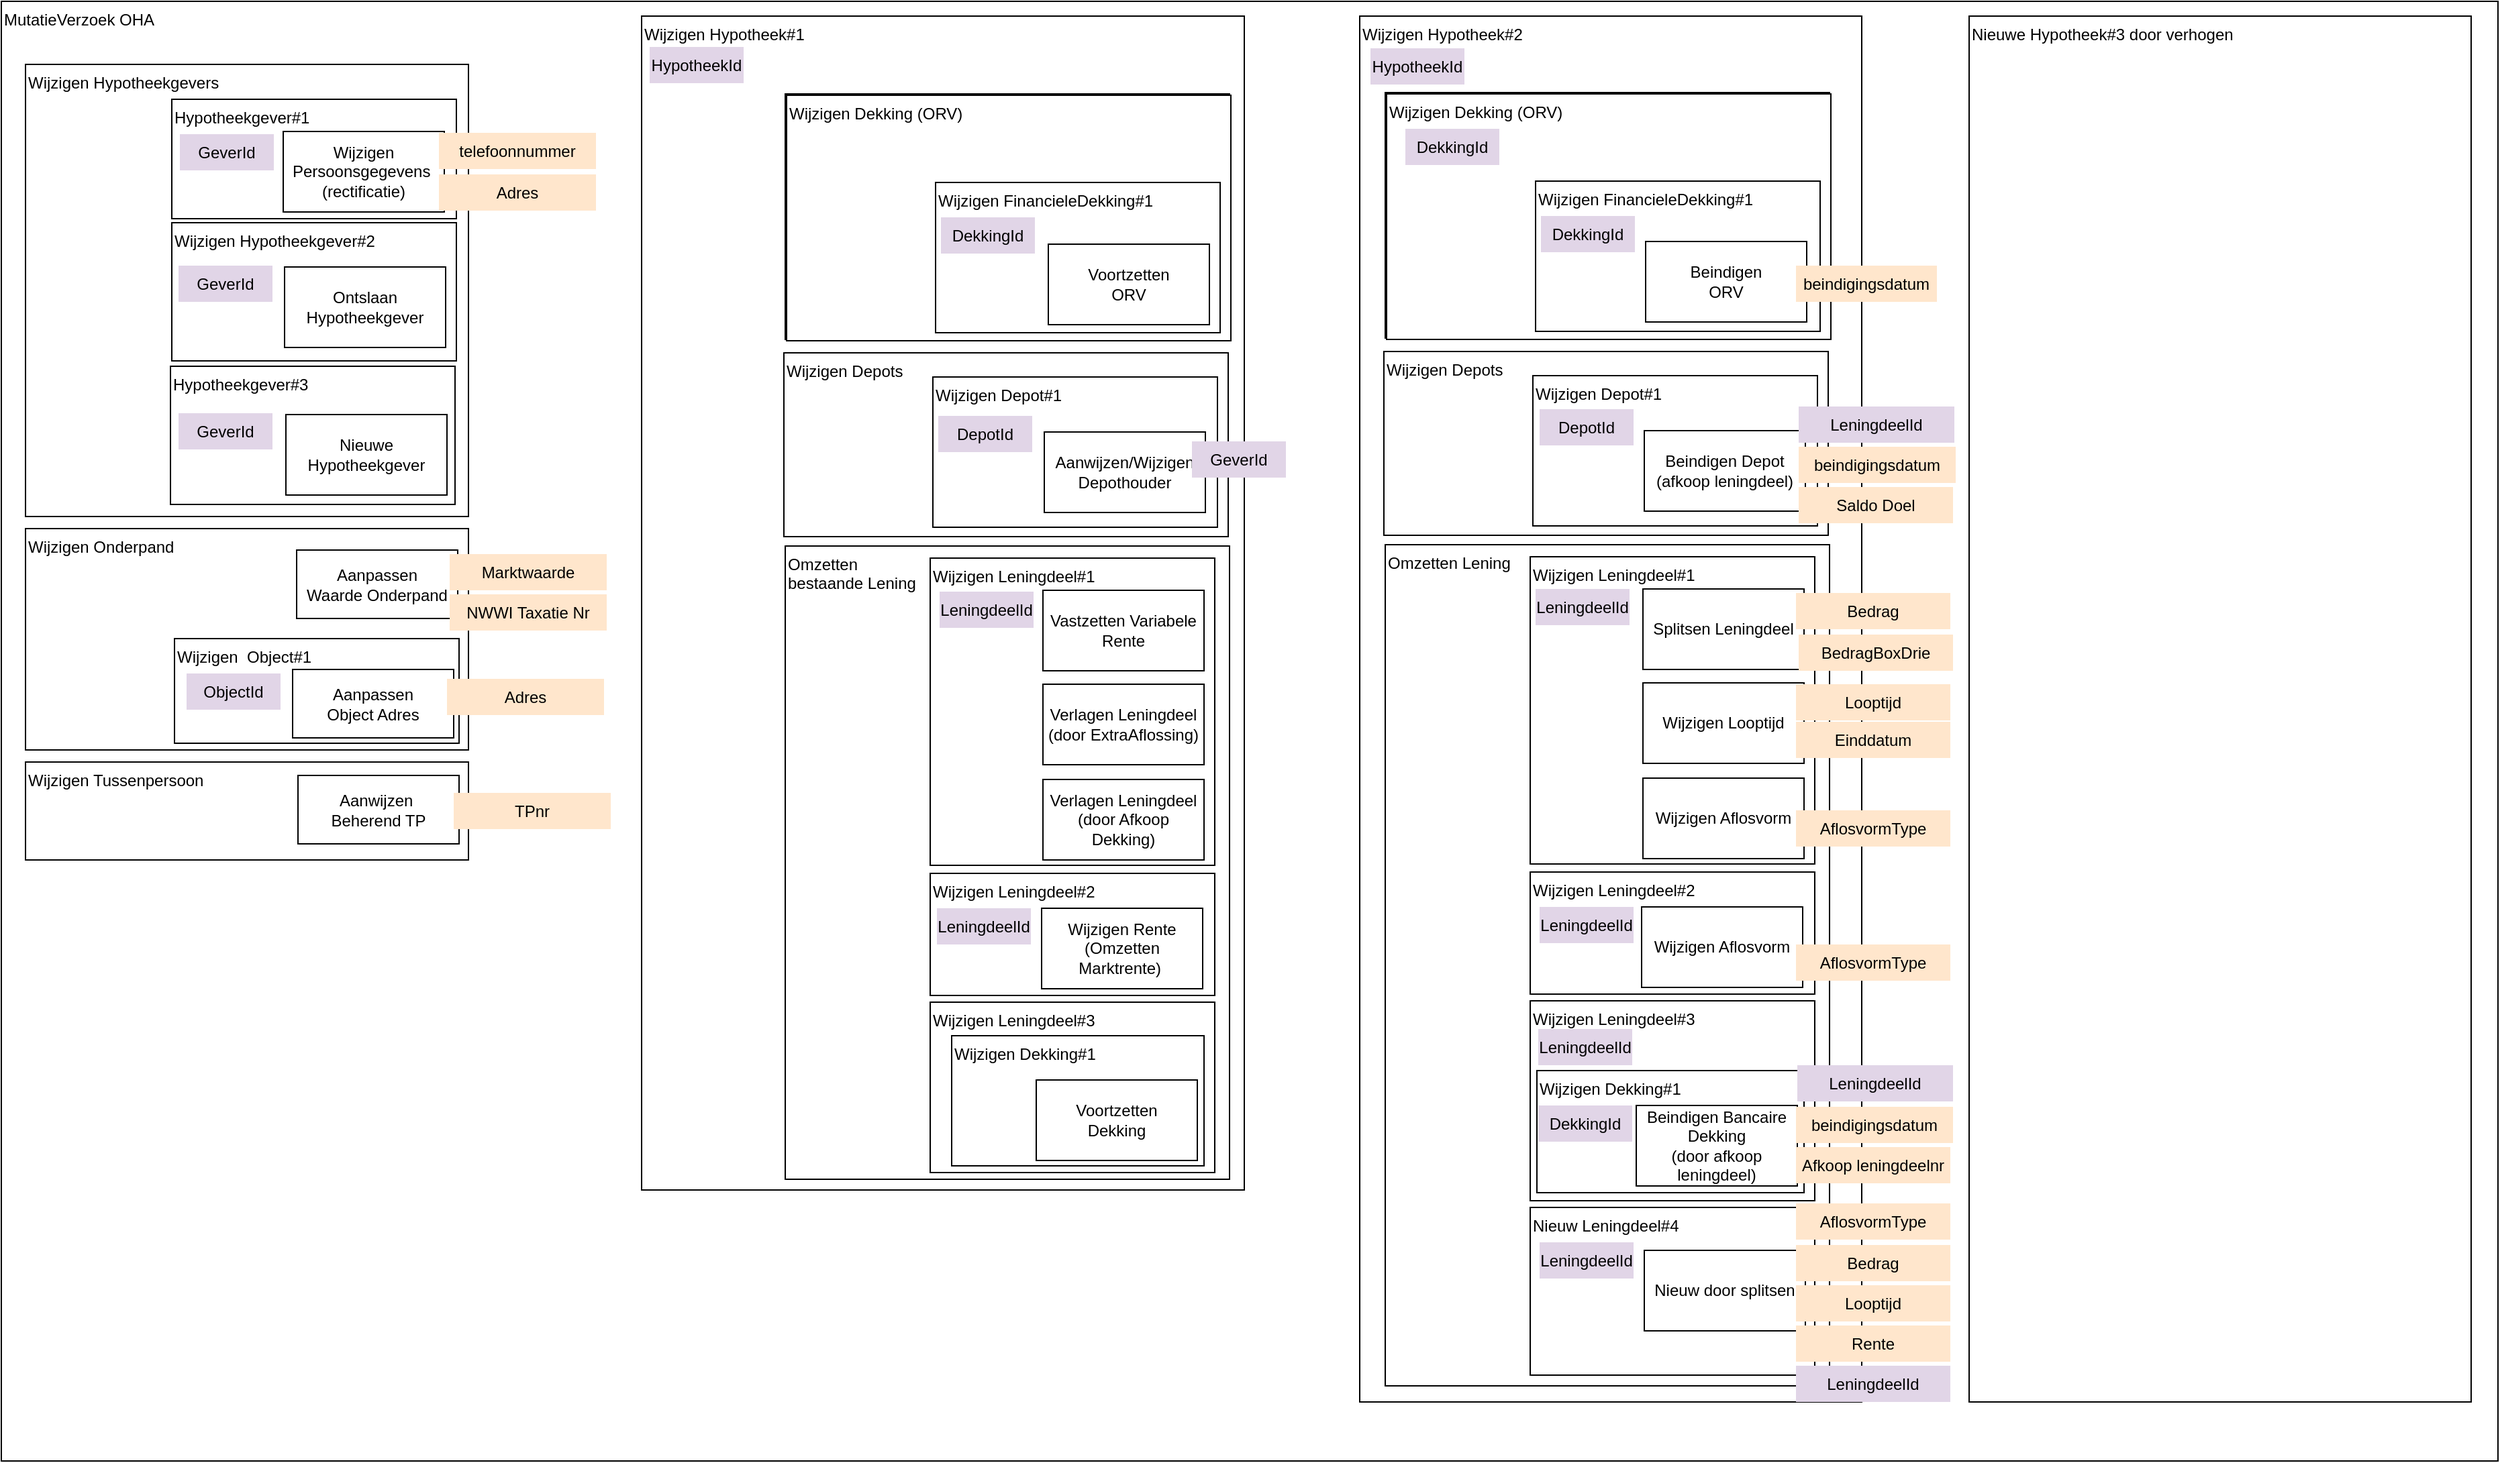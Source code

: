 <mxfile version="13.0.8" type="github">
  <diagram id="OkuMJF9a-q8lBB3-wfrb" name="Page-1">
    <mxGraphModel dx="2893" dy="848" grid="1" gridSize="1" guides="1" tooltips="1" connect="1" arrows="1" fold="1" page="1" pageScale="1" pageWidth="827" pageHeight="1169" math="0" shadow="0">
      <root>
        <mxCell id="0" />
        <mxCell id="1" parent="0" />
        <mxCell id="KkUKfHodeVphHft2NAD2-1" value="MutatieVerzoek OHA" style="rounded=0;whiteSpace=wrap;html=1;align=left;verticalAlign=top;" parent="1" vertex="1">
          <mxGeometry x="-804" y="14" width="1860" height="1088" as="geometry" />
        </mxCell>
        <mxCell id="KkUKfHodeVphHft2NAD2-10" value="Wijzigen Hypotheek#2" style="rounded=0;whiteSpace=wrap;html=1;align=left;verticalAlign=top;" parent="1" vertex="1">
          <mxGeometry x="208" y="25" width="374" height="1033" as="geometry" />
        </mxCell>
        <mxCell id="KkUKfHodeVphHft2NAD2-3" value="Omzetten Lening" style="rounded=0;whiteSpace=wrap;html=1;verticalAlign=top;align=left;" parent="1" vertex="1">
          <mxGeometry x="227" y="419" width="331" height="627" as="geometry" />
        </mxCell>
        <mxCell id="KkUKfHodeVphHft2NAD2-6" value="Wijzigen Hypotheekgevers" style="rounded=0;whiteSpace=wrap;html=1;verticalAlign=top;align=left;" parent="1" vertex="1">
          <mxGeometry x="-786" y="61" width="330" height="337" as="geometry" />
        </mxCell>
        <mxCell id="KkUKfHodeVphHft2NAD2-7" value="Wijzigen Leningdeel#1" style="rounded=0;whiteSpace=wrap;html=1;verticalAlign=top;align=left;" parent="1" vertex="1">
          <mxGeometry x="335" y="428" width="212" height="229" as="geometry" />
        </mxCell>
        <mxCell id="KkUKfHodeVphHft2NAD2-2" value="Wijzigen Aflosvorm" style="rounded=0;whiteSpace=wrap;html=1;" parent="1" vertex="1">
          <mxGeometry x="419" y="593" width="120" height="60" as="geometry" />
        </mxCell>
        <mxCell id="KkUKfHodeVphHft2NAD2-4" value="Splitsen Leningdeel" style="rounded=0;whiteSpace=wrap;html=1;" parent="1" vertex="1">
          <mxGeometry x="419" y="452" width="120" height="60" as="geometry" />
        </mxCell>
        <mxCell id="KkUKfHodeVphHft2NAD2-5" value="Wijzigen Looptijd" style="rounded=0;whiteSpace=wrap;html=1;" parent="1" vertex="1">
          <mxGeometry x="419" y="522" width="120" height="60" as="geometry" />
        </mxCell>
        <mxCell id="KkUKfHodeVphHft2NAD2-8" value="Wijzigen Leningdeel#2" style="rounded=0;whiteSpace=wrap;html=1;verticalAlign=top;align=left;" parent="1" vertex="1">
          <mxGeometry x="335" y="663" width="212" height="91" as="geometry" />
        </mxCell>
        <mxCell id="KkUKfHodeVphHft2NAD2-9" value="Wijzigen Aflosvorm" style="rounded=0;whiteSpace=wrap;html=1;" parent="1" vertex="1">
          <mxGeometry x="418" y="689" width="120" height="60" as="geometry" />
        </mxCell>
        <mxCell id="KkUKfHodeVphHft2NAD2-11" value="Wijzigen Hypotheekgever#2" style="rounded=0;whiteSpace=wrap;html=1;verticalAlign=top;align=left;" parent="1" vertex="1">
          <mxGeometry x="-677" y="179" width="212" height="103" as="geometry" />
        </mxCell>
        <mxCell id="KkUKfHodeVphHft2NAD2-12" value="Ontslaan Hypotheekgever" style="rounded=0;whiteSpace=wrap;html=1;" parent="1" vertex="1">
          <mxGeometry x="-593" y="212" width="120" height="60" as="geometry" />
        </mxCell>
        <mxCell id="KkUKfHodeVphHft2NAD2-13" value="Hypotheekgever#1" style="rounded=0;whiteSpace=wrap;html=1;verticalAlign=top;align=left;" parent="1" vertex="1">
          <mxGeometry x="-677" y="87" width="212" height="89" as="geometry" />
        </mxCell>
        <mxCell id="KkUKfHodeVphHft2NAD2-14" value="Wijzigen Onderpand" style="rounded=0;whiteSpace=wrap;html=1;verticalAlign=top;align=left;" parent="1" vertex="1">
          <mxGeometry x="-786" y="407" width="330" height="165" as="geometry" />
        </mxCell>
        <mxCell id="KkUKfHodeVphHft2NAD2-15" value="Wijzigen&amp;nbsp; Object#1" style="rounded=0;whiteSpace=wrap;html=1;verticalAlign=top;align=left;" parent="1" vertex="1">
          <mxGeometry x="-675" y="489" width="212" height="78" as="geometry" />
        </mxCell>
        <mxCell id="KkUKfHodeVphHft2NAD2-16" value="Aanpassen&lt;br&gt;Object Adres" style="rounded=0;whiteSpace=wrap;html=1;" parent="1" vertex="1">
          <mxGeometry x="-587" y="512" width="120" height="51" as="geometry" />
        </mxCell>
        <mxCell id="9k2q3XVofTL7r0aBSs2--1" value="Wijzigen Persoonsgegevens&amp;nbsp;&lt;br&gt;(rectificatie)" style="rounded=0;whiteSpace=wrap;html=1;" vertex="1" parent="1">
          <mxGeometry x="-594" y="111" width="120" height="60" as="geometry" />
        </mxCell>
        <mxCell id="9k2q3XVofTL7r0aBSs2--2" value="Wijzigen Hypotheek#1" style="rounded=0;whiteSpace=wrap;html=1;align=left;verticalAlign=top;" vertex="1" parent="1">
          <mxGeometry x="-327" y="25" width="449" height="875" as="geometry" />
        </mxCell>
        <mxCell id="9k2q3XVofTL7r0aBSs2--3" value="Wijzigen Depots" style="rounded=0;whiteSpace=wrap;html=1;verticalAlign=top;align=left;" vertex="1" parent="1">
          <mxGeometry x="226" y="275" width="331" height="137" as="geometry" />
        </mxCell>
        <mxCell id="9k2q3XVofTL7r0aBSs2--4" value="Wijzigen Dekking (ORV)" style="rounded=0;whiteSpace=wrap;html=1;verticalAlign=top;align=left;" vertex="1" parent="1">
          <mxGeometry x="227" y="82" width="331" height="183" as="geometry" />
        </mxCell>
        <mxCell id="9k2q3XVofTL7r0aBSs2--5" value="Wijzigen Depot#1" style="rounded=0;whiteSpace=wrap;html=1;verticalAlign=top;align=left;" vertex="1" parent="1">
          <mxGeometry x="337" y="293" width="212" height="112" as="geometry" />
        </mxCell>
        <mxCell id="9k2q3XVofTL7r0aBSs2--6" value="Beindigen Depot&lt;br&gt;(afkoop leningdeel)" style="rounded=0;whiteSpace=wrap;html=1;" vertex="1" parent="1">
          <mxGeometry x="420" y="334" width="120" height="60" as="geometry" />
        </mxCell>
        <mxCell id="9k2q3XVofTL7r0aBSs2--7" value="Wijzigen FinancieleDekking#1" style="rounded=0;whiteSpace=wrap;html=1;verticalAlign=top;align=left;" vertex="1" parent="1">
          <mxGeometry x="338" y="147" width="212" height="112" as="geometry" />
        </mxCell>
        <mxCell id="9k2q3XVofTL7r0aBSs2--8" value="Voortzetten Dekking" style="rounded=0;whiteSpace=wrap;html=1;" vertex="1" parent="1">
          <mxGeometry x="421" y="193" width="120" height="60" as="geometry" />
        </mxCell>
        <mxCell id="9k2q3XVofTL7r0aBSs2--9" value="Wijzigen Leningdeel#3" style="rounded=0;whiteSpace=wrap;html=1;verticalAlign=top;align=left;" vertex="1" parent="1">
          <mxGeometry x="335" y="759" width="212" height="149" as="geometry" />
        </mxCell>
        <mxCell id="9k2q3XVofTL7r0aBSs2--10" value="Wijzigen Dekking#1" style="rounded=0;whiteSpace=wrap;html=1;verticalAlign=top;align=left;" vertex="1" parent="1">
          <mxGeometry x="340" y="811" width="199" height="91" as="geometry" />
        </mxCell>
        <mxCell id="9k2q3XVofTL7r0aBSs2--11" value="Beindigen Bancaire&lt;br&gt;Dekking&lt;br&gt;(door afkoop leningdeel)" style="rounded=0;whiteSpace=wrap;html=1;" vertex="1" parent="1">
          <mxGeometry x="414" y="837" width="120" height="60" as="geometry" />
        </mxCell>
        <mxCell id="9k2q3XVofTL7r0aBSs2--12" value="Wijzigen Tussenpersoon" style="rounded=0;whiteSpace=wrap;html=1;verticalAlign=top;align=left;" vertex="1" parent="1">
          <mxGeometry x="-786" y="581" width="330" height="73" as="geometry" />
        </mxCell>
        <mxCell id="9k2q3XVofTL7r0aBSs2--14" value="Aanwijzen&amp;nbsp;&lt;br&gt;Beherend TP" style="rounded=0;whiteSpace=wrap;html=1;" vertex="1" parent="1">
          <mxGeometry x="-583" y="591" width="120" height="51" as="geometry" />
        </mxCell>
        <mxCell id="9k2q3XVofTL7r0aBSs2--15" value="Aanpassen&lt;br&gt;Waarde Onderpand" style="rounded=0;whiteSpace=wrap;html=1;" vertex="1" parent="1">
          <mxGeometry x="-584" y="423" width="120" height="51" as="geometry" />
        </mxCell>
        <mxCell id="9k2q3XVofTL7r0aBSs2--16" value="Hypotheekgever#3" style="rounded=0;whiteSpace=wrap;html=1;verticalAlign=top;align=left;" vertex="1" parent="1">
          <mxGeometry x="-678" y="286" width="212" height="103" as="geometry" />
        </mxCell>
        <mxCell id="9k2q3XVofTL7r0aBSs2--17" value="Nieuwe Hypotheekgever" style="rounded=0;whiteSpace=wrap;html=1;" vertex="1" parent="1">
          <mxGeometry x="-592" y="322" width="120" height="60" as="geometry" />
        </mxCell>
        <mxCell id="9k2q3XVofTL7r0aBSs2--18" value="Wijzigen Dekking (ORV)" style="rounded=0;whiteSpace=wrap;html=1;verticalAlign=top;align=left;" vertex="1" parent="1">
          <mxGeometry x="228" y="83" width="331" height="183" as="geometry" />
        </mxCell>
        <mxCell id="9k2q3XVofTL7r0aBSs2--19" value="Wijzigen FinancieleDekking#1" style="rounded=0;whiteSpace=wrap;html=1;verticalAlign=top;align=left;" vertex="1" parent="1">
          <mxGeometry x="339" y="148" width="212" height="112" as="geometry" />
        </mxCell>
        <mxCell id="9k2q3XVofTL7r0aBSs2--20" value="Omzetten &lt;br&gt;bestaande Lening" style="rounded=0;whiteSpace=wrap;html=1;verticalAlign=top;align=left;" vertex="1" parent="1">
          <mxGeometry x="-220" y="420" width="331" height="472" as="geometry" />
        </mxCell>
        <mxCell id="9k2q3XVofTL7r0aBSs2--21" value="Wijzigen Leningdeel#1" style="rounded=0;whiteSpace=wrap;html=1;verticalAlign=top;align=left;" vertex="1" parent="1">
          <mxGeometry x="-112" y="429" width="212" height="229" as="geometry" />
        </mxCell>
        <mxCell id="9k2q3XVofTL7r0aBSs2--22" value="Verlagen Leningdeel&lt;br&gt;(door Afkoop Dekking)" style="rounded=0;whiteSpace=wrap;html=1;" vertex="1" parent="1">
          <mxGeometry x="-28" y="594" width="120" height="60" as="geometry" />
        </mxCell>
        <mxCell id="9k2q3XVofTL7r0aBSs2--23" value="Vastzetten Variabele Rente" style="rounded=0;whiteSpace=wrap;html=1;" vertex="1" parent="1">
          <mxGeometry x="-28" y="453" width="120" height="60" as="geometry" />
        </mxCell>
        <mxCell id="9k2q3XVofTL7r0aBSs2--24" value="Verlagen Leningdeel&lt;br&gt;(door ExtraAflossing)" style="rounded=0;whiteSpace=wrap;html=1;" vertex="1" parent="1">
          <mxGeometry x="-28" y="523" width="120" height="60" as="geometry" />
        </mxCell>
        <mxCell id="9k2q3XVofTL7r0aBSs2--25" value="Wijzigen Leningdeel#2" style="rounded=0;whiteSpace=wrap;html=1;verticalAlign=top;align=left;" vertex="1" parent="1">
          <mxGeometry x="-112" y="664" width="212" height="91" as="geometry" />
        </mxCell>
        <mxCell id="9k2q3XVofTL7r0aBSs2--26" value="&lt;span&gt;Wijzigen Rente&lt;br&gt;(Omzetten Marktrente)&amp;nbsp;&lt;/span&gt;" style="rounded=0;whiteSpace=wrap;html=1;" vertex="1" parent="1">
          <mxGeometry x="-29" y="690" width="120" height="60" as="geometry" />
        </mxCell>
        <mxCell id="9k2q3XVofTL7r0aBSs2--27" value="Wijzigen Depots" style="rounded=0;whiteSpace=wrap;html=1;verticalAlign=top;align=left;" vertex="1" parent="1">
          <mxGeometry x="-221" y="276" width="331" height="137" as="geometry" />
        </mxCell>
        <mxCell id="9k2q3XVofTL7r0aBSs2--28" value="Wijzigen Dekking (ORV)" style="rounded=0;whiteSpace=wrap;html=1;verticalAlign=top;align=left;" vertex="1" parent="1">
          <mxGeometry x="-220" y="83" width="331" height="183" as="geometry" />
        </mxCell>
        <mxCell id="9k2q3XVofTL7r0aBSs2--29" value="Wijzigen Depot#1" style="rounded=0;whiteSpace=wrap;html=1;verticalAlign=top;align=left;" vertex="1" parent="1">
          <mxGeometry x="-110" y="294" width="212" height="112" as="geometry" />
        </mxCell>
        <mxCell id="9k2q3XVofTL7r0aBSs2--30" value="Aanwijzen/Wijzigen Depothouder" style="rounded=0;whiteSpace=wrap;html=1;" vertex="1" parent="1">
          <mxGeometry x="-27" y="335" width="120" height="60" as="geometry" />
        </mxCell>
        <mxCell id="9k2q3XVofTL7r0aBSs2--31" value="Wijzigen FinancieleDekking#1" style="rounded=0;whiteSpace=wrap;html=1;verticalAlign=top;align=left;" vertex="1" parent="1">
          <mxGeometry x="-109" y="148" width="212" height="112" as="geometry" />
        </mxCell>
        <mxCell id="9k2q3XVofTL7r0aBSs2--32" value="Voortzetten Dekking" style="rounded=0;whiteSpace=wrap;html=1;" vertex="1" parent="1">
          <mxGeometry x="-26" y="194" width="120" height="60" as="geometry" />
        </mxCell>
        <mxCell id="9k2q3XVofTL7r0aBSs2--33" value="Wijzigen Leningdeel#3" style="rounded=0;whiteSpace=wrap;html=1;verticalAlign=top;align=left;" vertex="1" parent="1">
          <mxGeometry x="-112" y="760" width="212" height="127" as="geometry" />
        </mxCell>
        <mxCell id="9k2q3XVofTL7r0aBSs2--34" value="Wijzigen Dekking#1" style="rounded=0;whiteSpace=wrap;html=1;verticalAlign=top;align=left;" vertex="1" parent="1">
          <mxGeometry x="-96" y="785" width="188" height="97" as="geometry" />
        </mxCell>
        <mxCell id="9k2q3XVofTL7r0aBSs2--35" value="Voortzetten&lt;br&gt;Dekking" style="rounded=0;whiteSpace=wrap;html=1;" vertex="1" parent="1">
          <mxGeometry x="-33" y="818" width="120" height="60" as="geometry" />
        </mxCell>
        <mxCell id="9k2q3XVofTL7r0aBSs2--36" value="Wijzigen Dekking (ORV)" style="rounded=0;whiteSpace=wrap;html=1;verticalAlign=top;align=left;" vertex="1" parent="1">
          <mxGeometry x="-219" y="84" width="331" height="183" as="geometry" />
        </mxCell>
        <mxCell id="9k2q3XVofTL7r0aBSs2--37" value="Wijzigen FinancieleDekking#1" style="rounded=0;whiteSpace=wrap;html=1;verticalAlign=top;align=left;" vertex="1" parent="1">
          <mxGeometry x="-108" y="149" width="212" height="112" as="geometry" />
        </mxCell>
        <mxCell id="9k2q3XVofTL7r0aBSs2--38" value="Beindigen&lt;br&gt;ORV" style="rounded=0;whiteSpace=wrap;html=1;" vertex="1" parent="1">
          <mxGeometry x="421" y="193" width="120" height="60" as="geometry" />
        </mxCell>
        <mxCell id="9k2q3XVofTL7r0aBSs2--39" value="Voortzetten&lt;br&gt;ORV" style="rounded=0;whiteSpace=wrap;html=1;" vertex="1" parent="1">
          <mxGeometry x="-24" y="195" width="120" height="60" as="geometry" />
        </mxCell>
        <mxCell id="9k2q3XVofTL7r0aBSs2--40" value="beindigingsdatum" style="rounded=0;whiteSpace=wrap;html=1;fillColor=#ffe6cc;strokeColor=none;" vertex="1" parent="1">
          <mxGeometry x="533" y="211" width="105" height="27" as="geometry" />
        </mxCell>
        <mxCell id="9k2q3XVofTL7r0aBSs2--41" value="beindigingsdatum" style="rounded=0;whiteSpace=wrap;html=1;fillColor=#ffe6cc;strokeColor=none;" vertex="1" parent="1">
          <mxGeometry x="535" y="346" width="117" height="27" as="geometry" />
        </mxCell>
        <mxCell id="9k2q3XVofTL7r0aBSs2--42" value="Saldo Doel" style="rounded=0;whiteSpace=wrap;html=1;fillColor=#ffe6cc;strokeColor=none;" vertex="1" parent="1">
          <mxGeometry x="535" y="376" width="115" height="27" as="geometry" />
        </mxCell>
        <mxCell id="9k2q3XVofTL7r0aBSs2--43" value="Einddatum" style="rounded=0;whiteSpace=wrap;html=1;fillColor=#ffe6cc;strokeColor=none;" vertex="1" parent="1">
          <mxGeometry x="533" y="551" width="115" height="27" as="geometry" />
        </mxCell>
        <mxCell id="9k2q3XVofTL7r0aBSs2--44" value="Nieuw Leningdeel#4" style="rounded=0;whiteSpace=wrap;html=1;verticalAlign=top;align=left;" vertex="1" parent="1">
          <mxGeometry x="335" y="913" width="212" height="125" as="geometry" />
        </mxCell>
        <mxCell id="9k2q3XVofTL7r0aBSs2--45" value="AflosvormType" style="rounded=0;whiteSpace=wrap;html=1;fillColor=#ffe6cc;strokeColor=none;" vertex="1" parent="1">
          <mxGeometry x="533" y="617" width="115" height="27" as="geometry" />
        </mxCell>
        <mxCell id="9k2q3XVofTL7r0aBSs2--46" value="Nieuw door splitsen" style="rounded=0;whiteSpace=wrap;html=1;" vertex="1" parent="1">
          <mxGeometry x="420" y="945" width="120" height="60" as="geometry" />
        </mxCell>
        <mxCell id="9k2q3XVofTL7r0aBSs2--47" value="AflosvormType" style="rounded=0;whiteSpace=wrap;html=1;fillColor=#ffe6cc;strokeColor=none;" vertex="1" parent="1">
          <mxGeometry x="533" y="910" width="115" height="27" as="geometry" />
        </mxCell>
        <mxCell id="9k2q3XVofTL7r0aBSs2--48" value="Bedrag" style="rounded=0;whiteSpace=wrap;html=1;fillColor=#ffe6cc;strokeColor=none;" vertex="1" parent="1">
          <mxGeometry x="533" y="941" width="115" height="27" as="geometry" />
        </mxCell>
        <mxCell id="9k2q3XVofTL7r0aBSs2--49" value="Looptijd" style="rounded=0;whiteSpace=wrap;html=1;fillColor=#ffe6cc;strokeColor=none;" vertex="1" parent="1">
          <mxGeometry x="533" y="971" width="115" height="27" as="geometry" />
        </mxCell>
        <mxCell id="9k2q3XVofTL7r0aBSs2--50" value="Rente" style="rounded=0;whiteSpace=wrap;html=1;fillColor=#ffe6cc;strokeColor=none;" vertex="1" parent="1">
          <mxGeometry x="533" y="1001" width="115" height="27" as="geometry" />
        </mxCell>
        <mxCell id="9k2q3XVofTL7r0aBSs2--51" value="AflosvormType" style="rounded=0;whiteSpace=wrap;html=1;fillColor=#ffe6cc;strokeColor=none;" vertex="1" parent="1">
          <mxGeometry x="533" y="717" width="115" height="27" as="geometry" />
        </mxCell>
        <mxCell id="9k2q3XVofTL7r0aBSs2--52" value="beindigingsdatum" style="rounded=0;whiteSpace=wrap;html=1;fillColor=#ffe6cc;strokeColor=none;" vertex="1" parent="1">
          <mxGeometry x="533" y="838" width="117" height="27" as="geometry" />
        </mxCell>
        <mxCell id="9k2q3XVofTL7r0aBSs2--53" value="Afkoop leningdeelnr" style="rounded=0;whiteSpace=wrap;html=1;fillColor=#ffe6cc;strokeColor=none;" vertex="1" parent="1">
          <mxGeometry x="533" y="868" width="115" height="27" as="geometry" />
        </mxCell>
        <mxCell id="9k2q3XVofTL7r0aBSs2--54" value="LeningdeelId" style="rounded=0;whiteSpace=wrap;html=1;fillColor=#e1d5e7;strokeColor=none;" vertex="1" parent="1">
          <mxGeometry x="339" y="452" width="70" height="27" as="geometry" />
        </mxCell>
        <mxCell id="9k2q3XVofTL7r0aBSs2--55" value="DepotId" style="rounded=0;whiteSpace=wrap;html=1;fillColor=#e1d5e7;strokeColor=none;" vertex="1" parent="1">
          <mxGeometry x="342" y="318" width="70" height="27" as="geometry" />
        </mxCell>
        <mxCell id="9k2q3XVofTL7r0aBSs2--56" value="DekkingId" style="rounded=0;whiteSpace=wrap;html=1;fillColor=#e1d5e7;strokeColor=none;" vertex="1" parent="1">
          <mxGeometry x="341" y="837" width="70" height="27" as="geometry" />
        </mxCell>
        <mxCell id="9k2q3XVofTL7r0aBSs2--57" value="LeningdeelId" style="rounded=0;whiteSpace=wrap;html=1;fillColor=#e1d5e7;strokeColor=none;" vertex="1" parent="1">
          <mxGeometry x="342" y="689" width="70" height="27" as="geometry" />
        </mxCell>
        <mxCell id="9k2q3XVofTL7r0aBSs2--58" value="LeningdeelId" style="rounded=0;whiteSpace=wrap;html=1;fillColor=#e1d5e7;strokeColor=none;" vertex="1" parent="1">
          <mxGeometry x="341" y="780" width="70" height="27" as="geometry" />
        </mxCell>
        <mxCell id="9k2q3XVofTL7r0aBSs2--59" value="LeningdeelId" style="rounded=0;whiteSpace=wrap;html=1;fillColor=#e1d5e7;strokeColor=none;" vertex="1" parent="1">
          <mxGeometry x="342" y="939" width="70" height="27" as="geometry" />
        </mxCell>
        <mxCell id="9k2q3XVofTL7r0aBSs2--60" value="Looptijd" style="rounded=0;whiteSpace=wrap;html=1;fillColor=#ffe6cc;strokeColor=none;" vertex="1" parent="1">
          <mxGeometry x="533" y="523" width="115" height="27" as="geometry" />
        </mxCell>
        <mxCell id="9k2q3XVofTL7r0aBSs2--61" value="Bedrag" style="rounded=0;whiteSpace=wrap;html=1;fillColor=#ffe6cc;strokeColor=none;" vertex="1" parent="1">
          <mxGeometry x="533" y="455" width="115" height="27" as="geometry" />
        </mxCell>
        <mxCell id="9k2q3XVofTL7r0aBSs2--62" value="telefoonnummer" style="rounded=0;whiteSpace=wrap;html=1;fillColor=#ffe6cc;strokeColor=none;" vertex="1" parent="1">
          <mxGeometry x="-478" y="112" width="117" height="27" as="geometry" />
        </mxCell>
        <mxCell id="9k2q3XVofTL7r0aBSs2--63" value="Adres" style="rounded=0;whiteSpace=wrap;html=1;fillColor=#ffe6cc;strokeColor=none;" vertex="1" parent="1">
          <mxGeometry x="-478" y="143" width="117" height="27" as="geometry" />
        </mxCell>
        <mxCell id="9k2q3XVofTL7r0aBSs2--65" value="NWWI Taxatie Nr" style="rounded=0;whiteSpace=wrap;html=1;fillColor=#ffe6cc;strokeColor=none;" vertex="1" parent="1">
          <mxGeometry x="-470" y="456" width="117" height="27" as="geometry" />
        </mxCell>
        <mxCell id="9k2q3XVofTL7r0aBSs2--66" value="Marktwaarde" style="rounded=0;whiteSpace=wrap;html=1;fillColor=#ffe6cc;strokeColor=none;" vertex="1" parent="1">
          <mxGeometry x="-470" y="426" width="117" height="27" as="geometry" />
        </mxCell>
        <mxCell id="9k2q3XVofTL7r0aBSs2--67" value="DekkingId" style="rounded=0;whiteSpace=wrap;html=1;fillColor=#e1d5e7;strokeColor=none;" vertex="1" parent="1">
          <mxGeometry x="242" y="109" width="70" height="27" as="geometry" />
        </mxCell>
        <mxCell id="9k2q3XVofTL7r0aBSs2--68" value="HypotheekId" style="rounded=0;whiteSpace=wrap;html=1;fillColor=#e1d5e7;strokeColor=none;" vertex="1" parent="1">
          <mxGeometry x="216" y="49" width="70" height="27" as="geometry" />
        </mxCell>
        <mxCell id="9k2q3XVofTL7r0aBSs2--69" value="HypotheekId" style="rounded=0;whiteSpace=wrap;html=1;fillColor=#e1d5e7;strokeColor=none;" vertex="1" parent="1">
          <mxGeometry x="-321" y="48" width="70" height="27" as="geometry" />
        </mxCell>
        <mxCell id="9k2q3XVofTL7r0aBSs2--70" value="GeverId" style="rounded=0;whiteSpace=wrap;html=1;fillColor=#e1d5e7;strokeColor=none;" vertex="1" parent="1">
          <mxGeometry x="-671" y="113" width="70" height="27" as="geometry" />
        </mxCell>
        <mxCell id="9k2q3XVofTL7r0aBSs2--71" value="GeverId" style="rounded=0;whiteSpace=wrap;html=1;fillColor=#e1d5e7;strokeColor=none;" vertex="1" parent="1">
          <mxGeometry x="-672" y="211" width="70" height="27" as="geometry" />
        </mxCell>
        <mxCell id="9k2q3XVofTL7r0aBSs2--72" value="GeverId" style="rounded=0;whiteSpace=wrap;html=1;fillColor=#e1d5e7;strokeColor=none;" vertex="1" parent="1">
          <mxGeometry x="-672" y="321" width="70" height="27" as="geometry" />
        </mxCell>
        <mxCell id="9k2q3XVofTL7r0aBSs2--73" value="ObjectId" style="rounded=0;whiteSpace=wrap;html=1;fillColor=#e1d5e7;strokeColor=none;" vertex="1" parent="1">
          <mxGeometry x="-666" y="515" width="70" height="27" as="geometry" />
        </mxCell>
        <mxCell id="9k2q3XVofTL7r0aBSs2--74" value="Adres" style="rounded=0;whiteSpace=wrap;html=1;fillColor=#ffe6cc;strokeColor=none;" vertex="1" parent="1">
          <mxGeometry x="-472" y="519" width="117" height="27" as="geometry" />
        </mxCell>
        <mxCell id="9k2q3XVofTL7r0aBSs2--75" value="TPnr" style="rounded=0;whiteSpace=wrap;html=1;fillColor=#ffe6cc;strokeColor=none;" vertex="1" parent="1">
          <mxGeometry x="-467" y="604" width="117" height="27" as="geometry" />
        </mxCell>
        <mxCell id="9k2q3XVofTL7r0aBSs2--76" value="Nieuwe Hypotheek#3 door verhogen" style="rounded=0;whiteSpace=wrap;html=1;align=left;verticalAlign=top;" vertex="1" parent="1">
          <mxGeometry x="662" y="25" width="374" height="1033" as="geometry" />
        </mxCell>
        <mxCell id="9k2q3XVofTL7r0aBSs2--77" value="BedragBoxDrie" style="rounded=0;whiteSpace=wrap;html=1;fillColor=#ffe6cc;strokeColor=none;" vertex="1" parent="1">
          <mxGeometry x="535" y="486" width="115" height="27" as="geometry" />
        </mxCell>
        <mxCell id="9k2q3XVofTL7r0aBSs2--79" value="DepotId" style="rounded=0;whiteSpace=wrap;html=1;fillColor=#e1d5e7;strokeColor=none;" vertex="1" parent="1">
          <mxGeometry x="-106" y="323" width="70" height="27" as="geometry" />
        </mxCell>
        <mxCell id="9k2q3XVofTL7r0aBSs2--80" value="GeverId" style="rounded=0;whiteSpace=wrap;html=1;fillColor=#e1d5e7;strokeColor=none;" vertex="1" parent="1">
          <mxGeometry x="83" y="342" width="70" height="27" as="geometry" />
        </mxCell>
        <mxCell id="9k2q3XVofTL7r0aBSs2--81" value="LeningdeelId" style="rounded=0;whiteSpace=wrap;html=1;fillColor=#e1d5e7;strokeColor=none;" vertex="1" parent="1">
          <mxGeometry x="535" y="316" width="116" height="27" as="geometry" />
        </mxCell>
        <mxCell id="9k2q3XVofTL7r0aBSs2--82" value="LeningdeelId" style="rounded=0;whiteSpace=wrap;html=1;fillColor=#e1d5e7;strokeColor=none;" vertex="1" parent="1">
          <mxGeometry x="533" y="1031" width="115" height="27" as="geometry" />
        </mxCell>
        <mxCell id="9k2q3XVofTL7r0aBSs2--83" value="LeningdeelId" style="rounded=0;whiteSpace=wrap;html=1;fillColor=#e1d5e7;strokeColor=none;" vertex="1" parent="1">
          <mxGeometry x="534" y="807" width="116" height="27" as="geometry" />
        </mxCell>
        <mxCell id="9k2q3XVofTL7r0aBSs2--84" value="DekkingId" style="rounded=0;whiteSpace=wrap;html=1;fillColor=#e1d5e7;strokeColor=none;" vertex="1" parent="1">
          <mxGeometry x="343" y="174" width="70" height="27" as="geometry" />
        </mxCell>
        <mxCell id="9k2q3XVofTL7r0aBSs2--85" value="DekkingId" style="rounded=0;whiteSpace=wrap;html=1;fillColor=#e1d5e7;strokeColor=none;" vertex="1" parent="1">
          <mxGeometry x="-104" y="175" width="70" height="27" as="geometry" />
        </mxCell>
        <mxCell id="9k2q3XVofTL7r0aBSs2--86" value="LeningdeelId" style="rounded=0;whiteSpace=wrap;html=1;fillColor=#e1d5e7;strokeColor=none;" vertex="1" parent="1">
          <mxGeometry x="-105" y="454" width="70" height="27" as="geometry" />
        </mxCell>
        <mxCell id="9k2q3XVofTL7r0aBSs2--87" value="LeningdeelId" style="rounded=0;whiteSpace=wrap;html=1;fillColor=#e1d5e7;strokeColor=none;" vertex="1" parent="1">
          <mxGeometry x="-107" y="690" width="70" height="27" as="geometry" />
        </mxCell>
      </root>
    </mxGraphModel>
  </diagram>
</mxfile>
